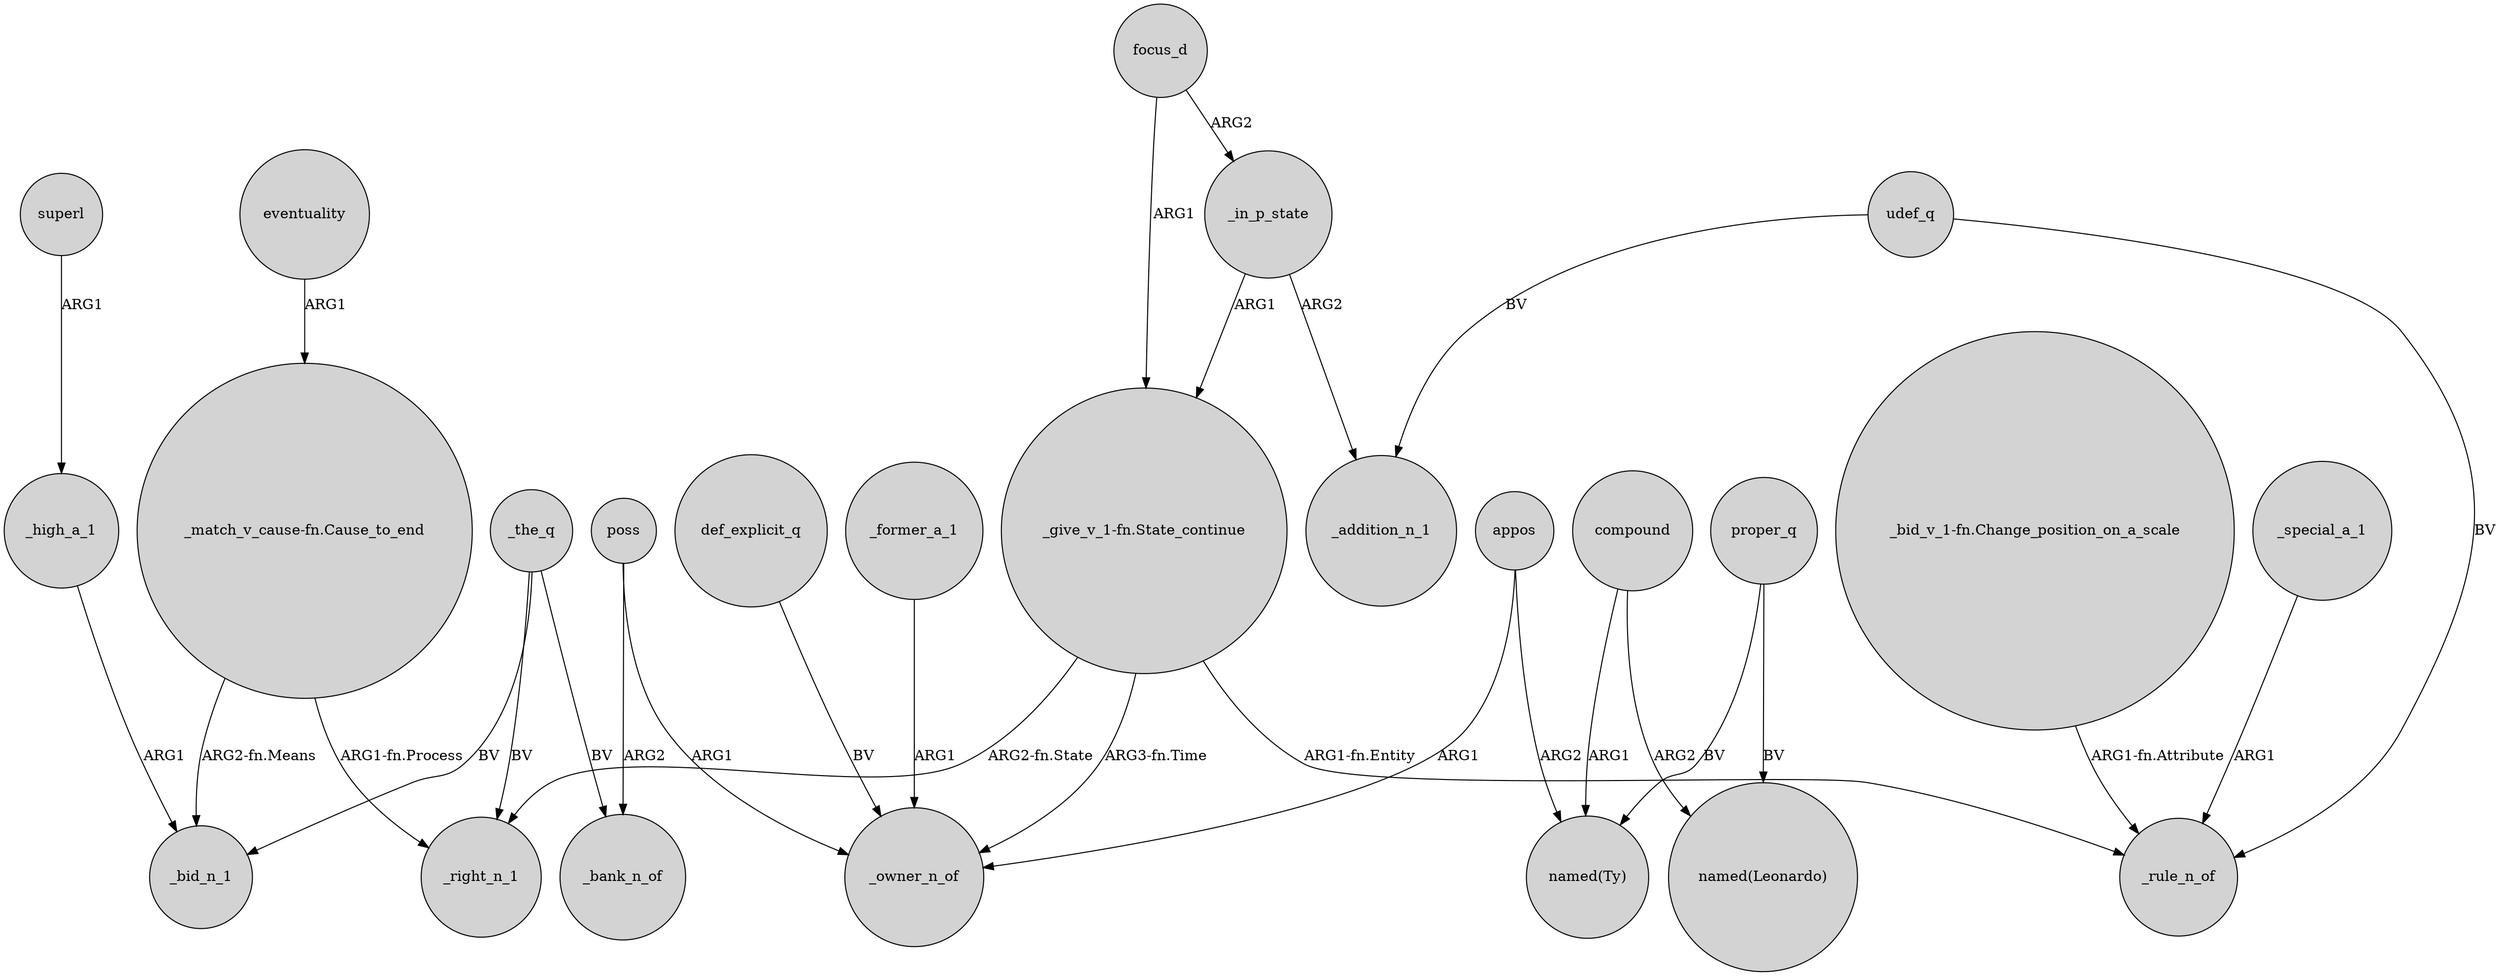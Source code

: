 digraph {
	node [shape=circle style=filled]
	focus_d -> _in_p_state [label=ARG2]
	_in_p_state -> "_give_v_1-fn.State_continue" [label=ARG1]
	_the_q -> _bank_n_of [label=BV]
	"_match_v_cause-fn.Cause_to_end" -> _bid_n_1 [label="ARG2-fn.Means"]
	superl -> _high_a_1 [label=ARG1]
	"_give_v_1-fn.State_continue" -> _owner_n_of [label="ARG3-fn.Time"]
	"_give_v_1-fn.State_continue" -> _rule_n_of [label="ARG1-fn.Entity"]
	_special_a_1 -> _rule_n_of [label=ARG1]
	"_match_v_cause-fn.Cause_to_end" -> _right_n_1 [label="ARG1-fn.Process"]
	udef_q -> _addition_n_1 [label=BV]
	focus_d -> "_give_v_1-fn.State_continue" [label=ARG1]
	"_bid_v_1-fn.Change_position_on_a_scale" -> _rule_n_of [label="ARG1-fn.Attribute"]
	poss -> _bank_n_of [label=ARG2]
	udef_q -> _rule_n_of [label=BV]
	eventuality -> "_match_v_cause-fn.Cause_to_end" [label=ARG1]
	proper_q -> "named(Ty)" [label=BV]
	appos -> "named(Ty)" [label=ARG2]
	proper_q -> "named(Leonardo)" [label=BV]
	"_give_v_1-fn.State_continue" -> _right_n_1 [label="ARG2-fn.State"]
	def_explicit_q -> _owner_n_of [label=BV]
	_in_p_state -> _addition_n_1 [label=ARG2]
	poss -> _owner_n_of [label=ARG1]
	_the_q -> _right_n_1 [label=BV]
	_former_a_1 -> _owner_n_of [label=ARG1]
	compound -> "named(Leonardo)" [label=ARG2]
	_high_a_1 -> _bid_n_1 [label=ARG1]
	appos -> _owner_n_of [label=ARG1]
	compound -> "named(Ty)" [label=ARG1]
	_the_q -> _bid_n_1 [label=BV]
}
